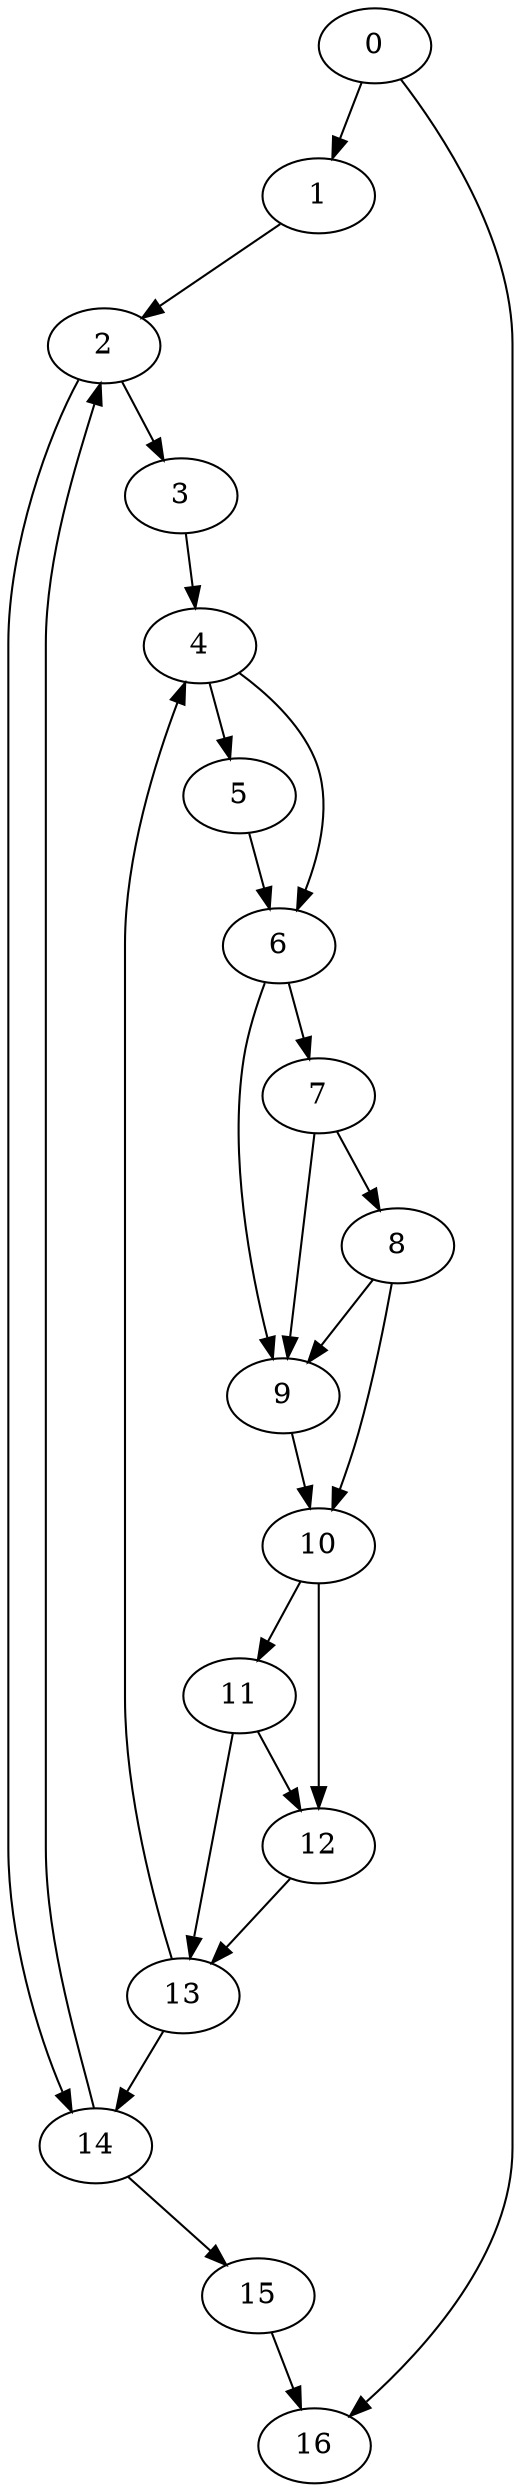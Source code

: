 digraph {
	0
	1
	2
	3
	4
	5
	6
	7
	8
	9
	10
	11
	12
	13
	14
	15
	16
	0 -> 1
	3 -> 4
	13 -> 4
	7 -> 9
	8 -> 9
	6 -> 9
	11 -> 13
	12 -> 13
	0 -> 16
	15 -> 16
	2 -> 3
	7 -> 8
	8 -> 10
	9 -> 10
	10 -> 12
	11 -> 12
	1 -> 2
	14 -> 2
	4 -> 5
	6 -> 7
	10 -> 11
	14 -> 15
	4 -> 6
	5 -> 6
	2 -> 14
	13 -> 14
}
